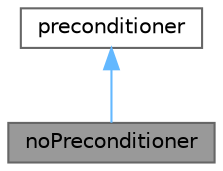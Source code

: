 digraph "noPreconditioner"
{
 // LATEX_PDF_SIZE
  bgcolor="transparent";
  edge [fontname=Helvetica,fontsize=10,labelfontname=Helvetica,labelfontsize=10];
  node [fontname=Helvetica,fontsize=10,shape=box,height=0.2,width=0.4];
  Node1 [id="Node000001",label="noPreconditioner",height=0.2,width=0.4,color="gray40", fillcolor="grey60", style="filled", fontcolor="black",tooltip="Null preconditioner for both symmetric and asymmetric matrices."];
  Node2 -> Node1 [id="edge1_Node000001_Node000002",dir="back",color="steelblue1",style="solid",tooltip=" "];
  Node2 [id="Node000002",label="preconditioner",height=0.2,width=0.4,color="gray40", fillcolor="white", style="filled",URL="$classFoam_1_1lduMatrix_1_1preconditioner.html",tooltip=" "];
}
